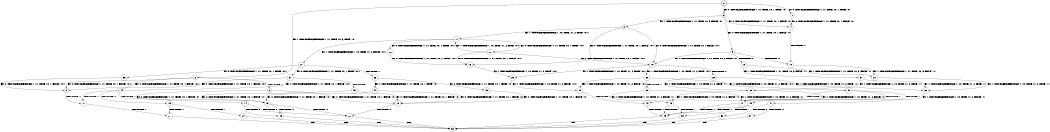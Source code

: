 digraph BCG {
size = "7, 10.5";
center = TRUE;
node [shape = circle];
0 [peripheries = 2];
0 -> 1 [label = "EX !0 !ATOMIC_EXCH_BRANCH (1, +1, TRUE, +0, 1, TRUE) !:0:"];
0 -> 2 [label = "EX !1 !ATOMIC_EXCH_BRANCH (1, +1, TRUE, +0, 3, TRUE) !:0:"];
0 -> 3 [label = "EX !0 !ATOMIC_EXCH_BRANCH (1, +1, TRUE, +0, 1, TRUE) !:0:"];
1 -> 4 [label = "EX !0 !ATOMIC_EXCH_BRANCH (1, +1, TRUE, +0, 1, FALSE) !:0:"];
2 -> 5 [label = "EX !0 !ATOMIC_EXCH_BRANCH (1, +1, TRUE, +0, 1, FALSE) !:0:1:"];
2 -> 6 [label = "TERMINATE !1"];
2 -> 7 [label = "EX !0 !ATOMIC_EXCH_BRANCH (1, +1, TRUE, +0, 1, FALSE) !:0:1:"];
3 -> 4 [label = "EX !0 !ATOMIC_EXCH_BRANCH (1, +1, TRUE, +0, 1, FALSE) !:0:"];
3 -> 8 [label = "EX !1 !ATOMIC_EXCH_BRANCH (1, +1, TRUE, +0, 3, FALSE) !:0:"];
3 -> 9 [label = "EX !0 !ATOMIC_EXCH_BRANCH (1, +1, TRUE, +0, 1, FALSE) !:0:"];
4 -> 10 [label = "TERMINATE !0"];
5 -> 11 [label = "TERMINATE !0"];
6 -> 12 [label = "EX !0 !ATOMIC_EXCH_BRANCH (1, +1, TRUE, +0, 1, FALSE) !:0:"];
6 -> 13 [label = "EX !0 !ATOMIC_EXCH_BRANCH (1, +1, TRUE, +0, 1, FALSE) !:0:"];
7 -> 11 [label = "TERMINATE !0"];
7 -> 14 [label = "TERMINATE !1"];
7 -> 15 [label = "TERMINATE !0"];
8 -> 16 [label = "EX !0 !ATOMIC_EXCH_BRANCH (1, +1, TRUE, +0, 1, FALSE) !:0:1:"];
8 -> 17 [label = "EX !1 !ATOMIC_EXCH_BRANCH (1, +0, TRUE, +1, 2, TRUE) !:0:1:"];
8 -> 18 [label = "EX !0 !ATOMIC_EXCH_BRANCH (1, +1, TRUE, +0, 1, FALSE) !:0:1:"];
9 -> 10 [label = "TERMINATE !0"];
9 -> 19 [label = "TERMINATE !0"];
9 -> 18 [label = "EX !1 !ATOMIC_EXCH_BRANCH (1, +1, TRUE, +0, 3, FALSE) !:0:"];
10 -> 20 [label = "EX !1 !ATOMIC_EXCH_BRANCH (1, +1, TRUE, +0, 3, FALSE) !:1:"];
11 -> 21 [label = "TERMINATE !1"];
12 -> 22 [label = "TERMINATE !0"];
13 -> 22 [label = "TERMINATE !0"];
13 -> 23 [label = "TERMINATE !0"];
14 -> 22 [label = "TERMINATE !0"];
14 -> 23 [label = "TERMINATE !0"];
15 -> 21 [label = "TERMINATE !1"];
15 -> 24 [label = "TERMINATE !1"];
16 -> 25 [label = "EX !1 !ATOMIC_EXCH_BRANCH (1, +0, TRUE, +1, 2, TRUE) !:0:1:"];
17 -> 26 [label = "EX !0 !ATOMIC_EXCH_BRANCH (1, +1, TRUE, +0, 1, TRUE) !:0:1:"];
17 -> 27 [label = "EX !1 !ATOMIC_EXCH_BRANCH (1, +0, TRUE, +1, 2, FALSE) !:0:1:"];
17 -> 28 [label = "EX !0 !ATOMIC_EXCH_BRANCH (1, +1, TRUE, +0, 1, TRUE) !:0:1:"];
18 -> 25 [label = "EX !1 !ATOMIC_EXCH_BRANCH (1, +0, TRUE, +1, 2, TRUE) !:0:1:"];
18 -> 29 [label = "TERMINATE !0"];
18 -> 30 [label = "EX !1 !ATOMIC_EXCH_BRANCH (1, +0, TRUE, +1, 2, TRUE) !:0:1:"];
19 -> 20 [label = "EX !1 !ATOMIC_EXCH_BRANCH (1, +1, TRUE, +0, 3, FALSE) !:1:"];
19 -> 31 [label = "EX !1 !ATOMIC_EXCH_BRANCH (1, +1, TRUE, +0, 3, FALSE) !:1:"];
20 -> 32 [label = "EX !1 !ATOMIC_EXCH_BRANCH (1, +0, TRUE, +1, 2, TRUE) !:1:"];
21 -> 33 [label = "exit"];
22 -> 33 [label = "exit"];
23 -> 33 [label = "exit"];
24 -> 33 [label = "exit"];
25 -> 34 [label = "EX !1 !ATOMIC_EXCH_BRANCH (1, +0, TRUE, +1, 2, FALSE) !:0:1:"];
26 -> 16 [label = "EX !0 !ATOMIC_EXCH_BRANCH (1, +1, TRUE, +0, 1, FALSE) !:0:1:"];
27 -> 35 [label = "EX !0 !ATOMIC_EXCH_BRANCH (1, +1, TRUE, +0, 1, TRUE) !:0:1:"];
27 -> 36 [label = "TERMINATE !1"];
27 -> 37 [label = "EX !0 !ATOMIC_EXCH_BRANCH (1, +1, TRUE, +0, 1, TRUE) !:0:1:"];
28 -> 16 [label = "EX !0 !ATOMIC_EXCH_BRANCH (1, +1, TRUE, +0, 1, FALSE) !:0:1:"];
28 -> 17 [label = "EX !1 !ATOMIC_EXCH_BRANCH (1, +0, TRUE, +1, 2, TRUE) !:0:1:"];
28 -> 18 [label = "EX !0 !ATOMIC_EXCH_BRANCH (1, +1, TRUE, +0, 1, FALSE) !:0:1:"];
29 -> 32 [label = "EX !1 !ATOMIC_EXCH_BRANCH (1, +0, TRUE, +1, 2, TRUE) !:1:"];
29 -> 38 [label = "EX !1 !ATOMIC_EXCH_BRANCH (1, +0, TRUE, +1, 2, TRUE) !:1:"];
30 -> 34 [label = "EX !1 !ATOMIC_EXCH_BRANCH (1, +0, TRUE, +1, 2, FALSE) !:0:1:"];
30 -> 39 [label = "TERMINATE !0"];
30 -> 40 [label = "EX !1 !ATOMIC_EXCH_BRANCH (1, +0, TRUE, +1, 2, FALSE) !:0:1:"];
31 -> 32 [label = "EX !1 !ATOMIC_EXCH_BRANCH (1, +0, TRUE, +1, 2, TRUE) !:1:"];
31 -> 38 [label = "EX !1 !ATOMIC_EXCH_BRANCH (1, +0, TRUE, +1, 2, TRUE) !:1:"];
32 -> 41 [label = "EX !1 !ATOMIC_EXCH_BRANCH (1, +0, TRUE, +1, 2, FALSE) !:1:"];
34 -> 42 [label = "TERMINATE !0"];
35 -> 5 [label = "EX !0 !ATOMIC_EXCH_BRANCH (1, +1, TRUE, +0, 1, FALSE) !:0:1:"];
36 -> 43 [label = "EX !0 !ATOMIC_EXCH_BRANCH (1, +1, TRUE, +0, 1, TRUE) !:0:"];
36 -> 44 [label = "EX !0 !ATOMIC_EXCH_BRANCH (1, +1, TRUE, +0, 1, TRUE) !:0:"];
37 -> 5 [label = "EX !0 !ATOMIC_EXCH_BRANCH (1, +1, TRUE, +0, 1, FALSE) !:0:1:"];
37 -> 45 [label = "TERMINATE !1"];
37 -> 7 [label = "EX !0 !ATOMIC_EXCH_BRANCH (1, +1, TRUE, +0, 1, FALSE) !:0:1:"];
38 -> 41 [label = "EX !1 !ATOMIC_EXCH_BRANCH (1, +0, TRUE, +1, 2, FALSE) !:1:"];
38 -> 46 [label = "EX !1 !ATOMIC_EXCH_BRANCH (1, +0, TRUE, +1, 2, FALSE) !:1:"];
39 -> 41 [label = "EX !1 !ATOMIC_EXCH_BRANCH (1, +0, TRUE, +1, 2, FALSE) !:1:"];
39 -> 46 [label = "EX !1 !ATOMIC_EXCH_BRANCH (1, +0, TRUE, +1, 2, FALSE) !:1:"];
40 -> 42 [label = "TERMINATE !0"];
40 -> 47 [label = "TERMINATE !1"];
40 -> 48 [label = "TERMINATE !0"];
41 -> 49 [label = "TERMINATE !1"];
42 -> 49 [label = "TERMINATE !1"];
43 -> 12 [label = "EX !0 !ATOMIC_EXCH_BRANCH (1, +1, TRUE, +0, 1, FALSE) !:0:"];
44 -> 12 [label = "EX !0 !ATOMIC_EXCH_BRANCH (1, +1, TRUE, +0, 1, FALSE) !:0:"];
44 -> 13 [label = "EX !0 !ATOMIC_EXCH_BRANCH (1, +1, TRUE, +0, 1, FALSE) !:0:"];
45 -> 12 [label = "EX !0 !ATOMIC_EXCH_BRANCH (1, +1, TRUE, +0, 1, FALSE) !:0:"];
45 -> 13 [label = "EX !0 !ATOMIC_EXCH_BRANCH (1, +1, TRUE, +0, 1, FALSE) !:0:"];
46 -> 49 [label = "TERMINATE !1"];
46 -> 50 [label = "TERMINATE !1"];
47 -> 51 [label = "TERMINATE !0"];
47 -> 52 [label = "TERMINATE !0"];
48 -> 49 [label = "TERMINATE !1"];
48 -> 50 [label = "TERMINATE !1"];
49 -> 33 [label = "exit"];
50 -> 33 [label = "exit"];
51 -> 33 [label = "exit"];
52 -> 33 [label = "exit"];
}

